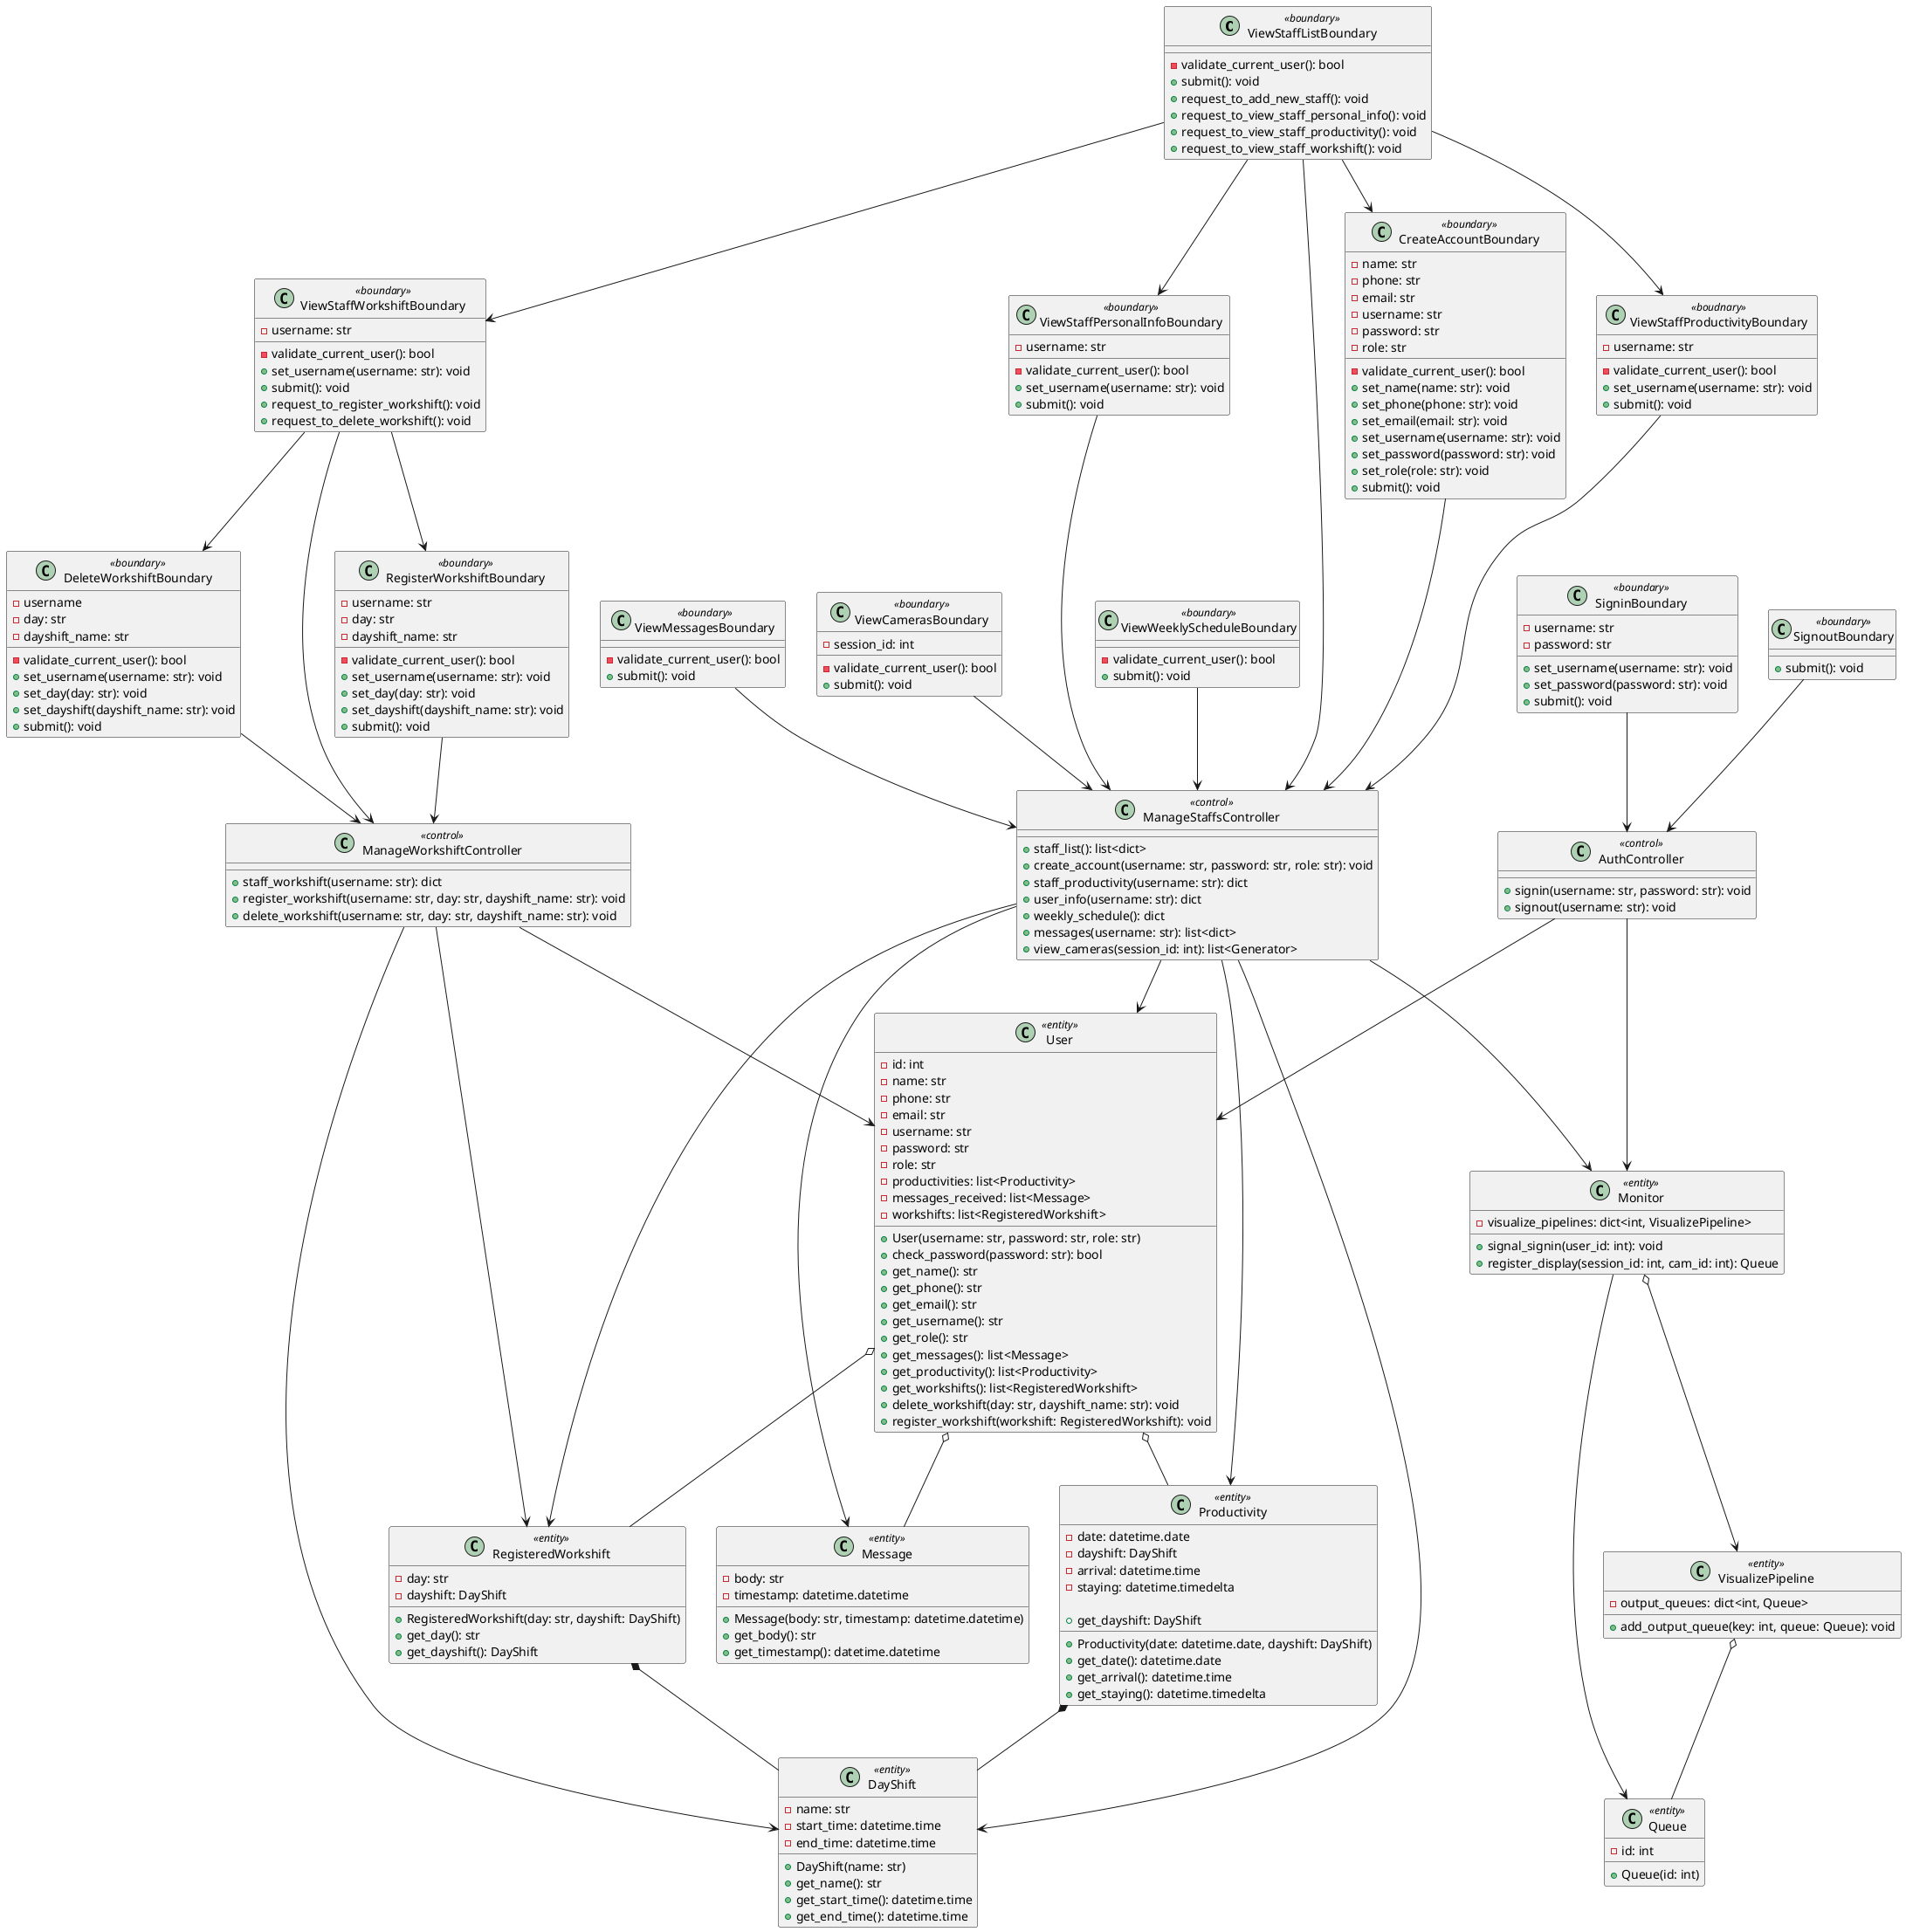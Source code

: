 @startuml

class ViewStaffListBoundary <<boundary>> {

    - validate_current_user(): bool
    + submit(): void
    + request_to_add_new_staff(): void
    + request_to_view_staff_personal_info(): void
    + request_to_view_staff_productivity(): void
    + request_to_view_staff_workshift(): void
}

class CreateAccountBoundary <<boundary>> {
    - name: str
    - phone: str
    - email: str
    - username: str
    - password: str
    - role: str
    
    - validate_current_user(): bool
    + set_name(name: str): void
    + set_phone(phone: str): void
    + set_email(email: str): void
    + set_username(username: str): void
    + set_password(password: str): void
    + set_role(role: str): void
    + submit(): void

}

class ViewStaffProductivityBoundary <<boudnary>> {
    - username: str

    - validate_current_user(): bool
    + set_username(username: str): void
    + submit(): void
}

class SigninBoundary <<boundary>> {
    - username: str
    - password: str
    
    + set_username(username: str): void
    + set_password(password: str): void
    + submit(): void
}

class SignoutBoundary <<boundary>> {
    
    + submit(): void
}

class ViewMessagesBoundary <<boundary>> {

    - validate_current_user(): bool
    + submit(): void
}

class ViewCamerasBoundary <<boundary>> {
    - session_id: int

    - validate_current_user(): bool
    + submit(): void
}

class ViewStaffPersonalInfoBoundary <<boundary>> {
    - username: str
    
    - validate_current_user(): bool
    + set_username(username: str): void
    + submit(): void
}

class ViewStaffWorkshiftBoundary <<boundary>> {
    - username: str
    
    - validate_current_user(): bool
    + set_username(username: str): void
    + submit(): void
    + request_to_register_workshift(): void
    + request_to_delete_workshift(): void
}

class RegisterWorkshiftBoundary <<boundary>> {
    - username: str
    - day: str
    - dayshift_name: str

    - validate_current_user(): bool
    + set_username(username: str): void
    + set_day(day: str): void
    + set_dayshift(dayshift_name: str): void
    + submit(): void
}

class DeleteWorkshiftBoundary <<boundary>> {
    - username
    - day: str
    - dayshift_name: str
    
    - validate_current_user(): bool
    + set_username(username: str): void
    + set_day(day: str): void
    + set_dayshift(dayshift_name: str): void
    + submit(): void
}

class ViewWeeklyScheduleBoundary <<boundary>> {

    - validate_current_user(): bool
    + submit(): void
}

class ManageStaffsController <<control>> {

    + staff_list(): list<dict>
    + create_account(username: str, password: str, role: str): void
    + staff_productivity(username: str): dict
    + user_info(username: str): dict
    + weekly_schedule(): dict
    + messages(username: str): list<dict>
    + view_cameras(session_id: int): list<Generator>
}

class AuthController <<control>> {

    + signin(username: str, password: str): void
    + signout(username: str): void
}

class ManageWorkshiftController <<control>> {

    + staff_workshift(username: str): dict
    + register_workshift(username: str, day: str, dayshift_name: str): void
    + delete_workshift(username: str, day: str, dayshift_name: str): void
}

class User <<entity>> {
    - id: int
    - name: str
    - phone: str
    - email: str
    - username: str
    - password: str
    - role: str
    - productivities: list<Productivity>
    - messages_received: list<Message>
    - workshifts: list<RegisteredWorkshift>

    + User(username: str, password: str, role: str)
    + check_password(password: str): bool
    + get_name(): str
    + get_phone(): str
    + get_email(): str
    + get_username(): str
    + get_role(): str
    + get_messages(): list<Message>
    + get_productivity(): list<Productivity>
    + get_workshifts(): list<RegisteredWorkshift>
    + delete_workshift(day: str, dayshift_name: str): void
    + register_workshift(workshift: RegisteredWorkshift): void
}

class Productivity <<entity>> {
    - date: datetime.date
    - dayshift: DayShift
    - arrival: datetime.time
    - staying: datetime.timedelta

    + Productivity(date: datetime.date, dayshift: DayShift)
    + get_date(): datetime.date
    + get_dayshift: DayShift
    + get_arrival(): datetime.time
    + get_staying(): datetime.timedelta
}

class DayShift <<entity>> {
    - name: str
    - start_time: datetime.time
    - end_time: datetime.time

    + DayShift(name: str)
    + get_name(): str
    + get_start_time(): datetime.time
    + get_end_time(): datetime.time
}

class Monitor <<entity>> {
    - visualize_pipelines: dict<int, VisualizePipeline>

    + signal_signin(user_id: int): void
    + register_display(session_id: int, cam_id: int): Queue
}

class Message <<entity>> {
    - body: str
    - timestamp: datetime.datetime

    + Message(body: str, timestamp: datetime.datetime)
    + get_body(): str
    + get_timestamp(): datetime.datetime
}

class VisualizePipeline <<entity>> {
    - output_queues: dict<int, Queue>

    + add_output_queue(key: int, queue: Queue): void
}

class Queue <<entity>> {
    - id: int

    + Queue(id: int)
}

class RegisteredWorkshift <<entity>> {
    - day: str
    - dayshift: DayShift

    + RegisteredWorkshift(day: str, dayshift: DayShift)
    + get_day(): str
    + get_dayshift(): DayShift
}

ManageWorkshiftController --> RegisteredWorkshift
ManageWorkshiftController --> DayShift

ManageStaffsController --> Message

ManageStaffsController --> Productivity

ViewWeeklyScheduleBoundary --> ManageStaffsController
ManageStaffsController --> User
ManageStaffsController --> RegisteredWorkshift
ManageStaffsController --> DayShift

ViewStaffWorkshiftBoundary --> ManageWorkshiftController
ViewStaffWorkshiftBoundary --> RegisterWorkshiftBoundary
ViewStaffWorkshiftBoundary --> DeleteWorkshiftBoundary
RegisterWorkshiftBoundary --> ManageWorkshiftController
DeleteWorkshiftBoundary --> ManageWorkshiftController
ManageWorkshiftController --> User
User o-- RegisteredWorkshift
RegisteredWorkshift *-- DayShift

ViewCamerasBoundary --> ManageStaffsController
ManageStaffsController --> Monitor
Monitor o--> VisualizePipeline
Monitor --> Queue
VisualizePipeline o-- Queue

ViewMessagesBoundary --> ManageStaffsController
User o-- Message

SigninBoundary --> AuthController
SignoutBoundary --> AuthController
AuthController --> User
AuthController --> Monitor

ViewStaffListBoundary --> CreateAccountBoundary
ViewStaffListBoundary --> ViewStaffPersonalInfoBoundary
ViewStaffListBoundary --> ViewStaffProductivityBoundary
ViewStaffListBoundary --> ViewStaffWorkshiftBoundary
ViewStaffListBoundary --> ManageStaffsController
CreateAccountBoundary --> ManageStaffsController
ViewStaffPersonalInfoBoundary --> ManageStaffsController
ViewStaffProductivityBoundary --> ManageStaffsController
User o-- Productivity
Productivity *-- DayShift

@enduml